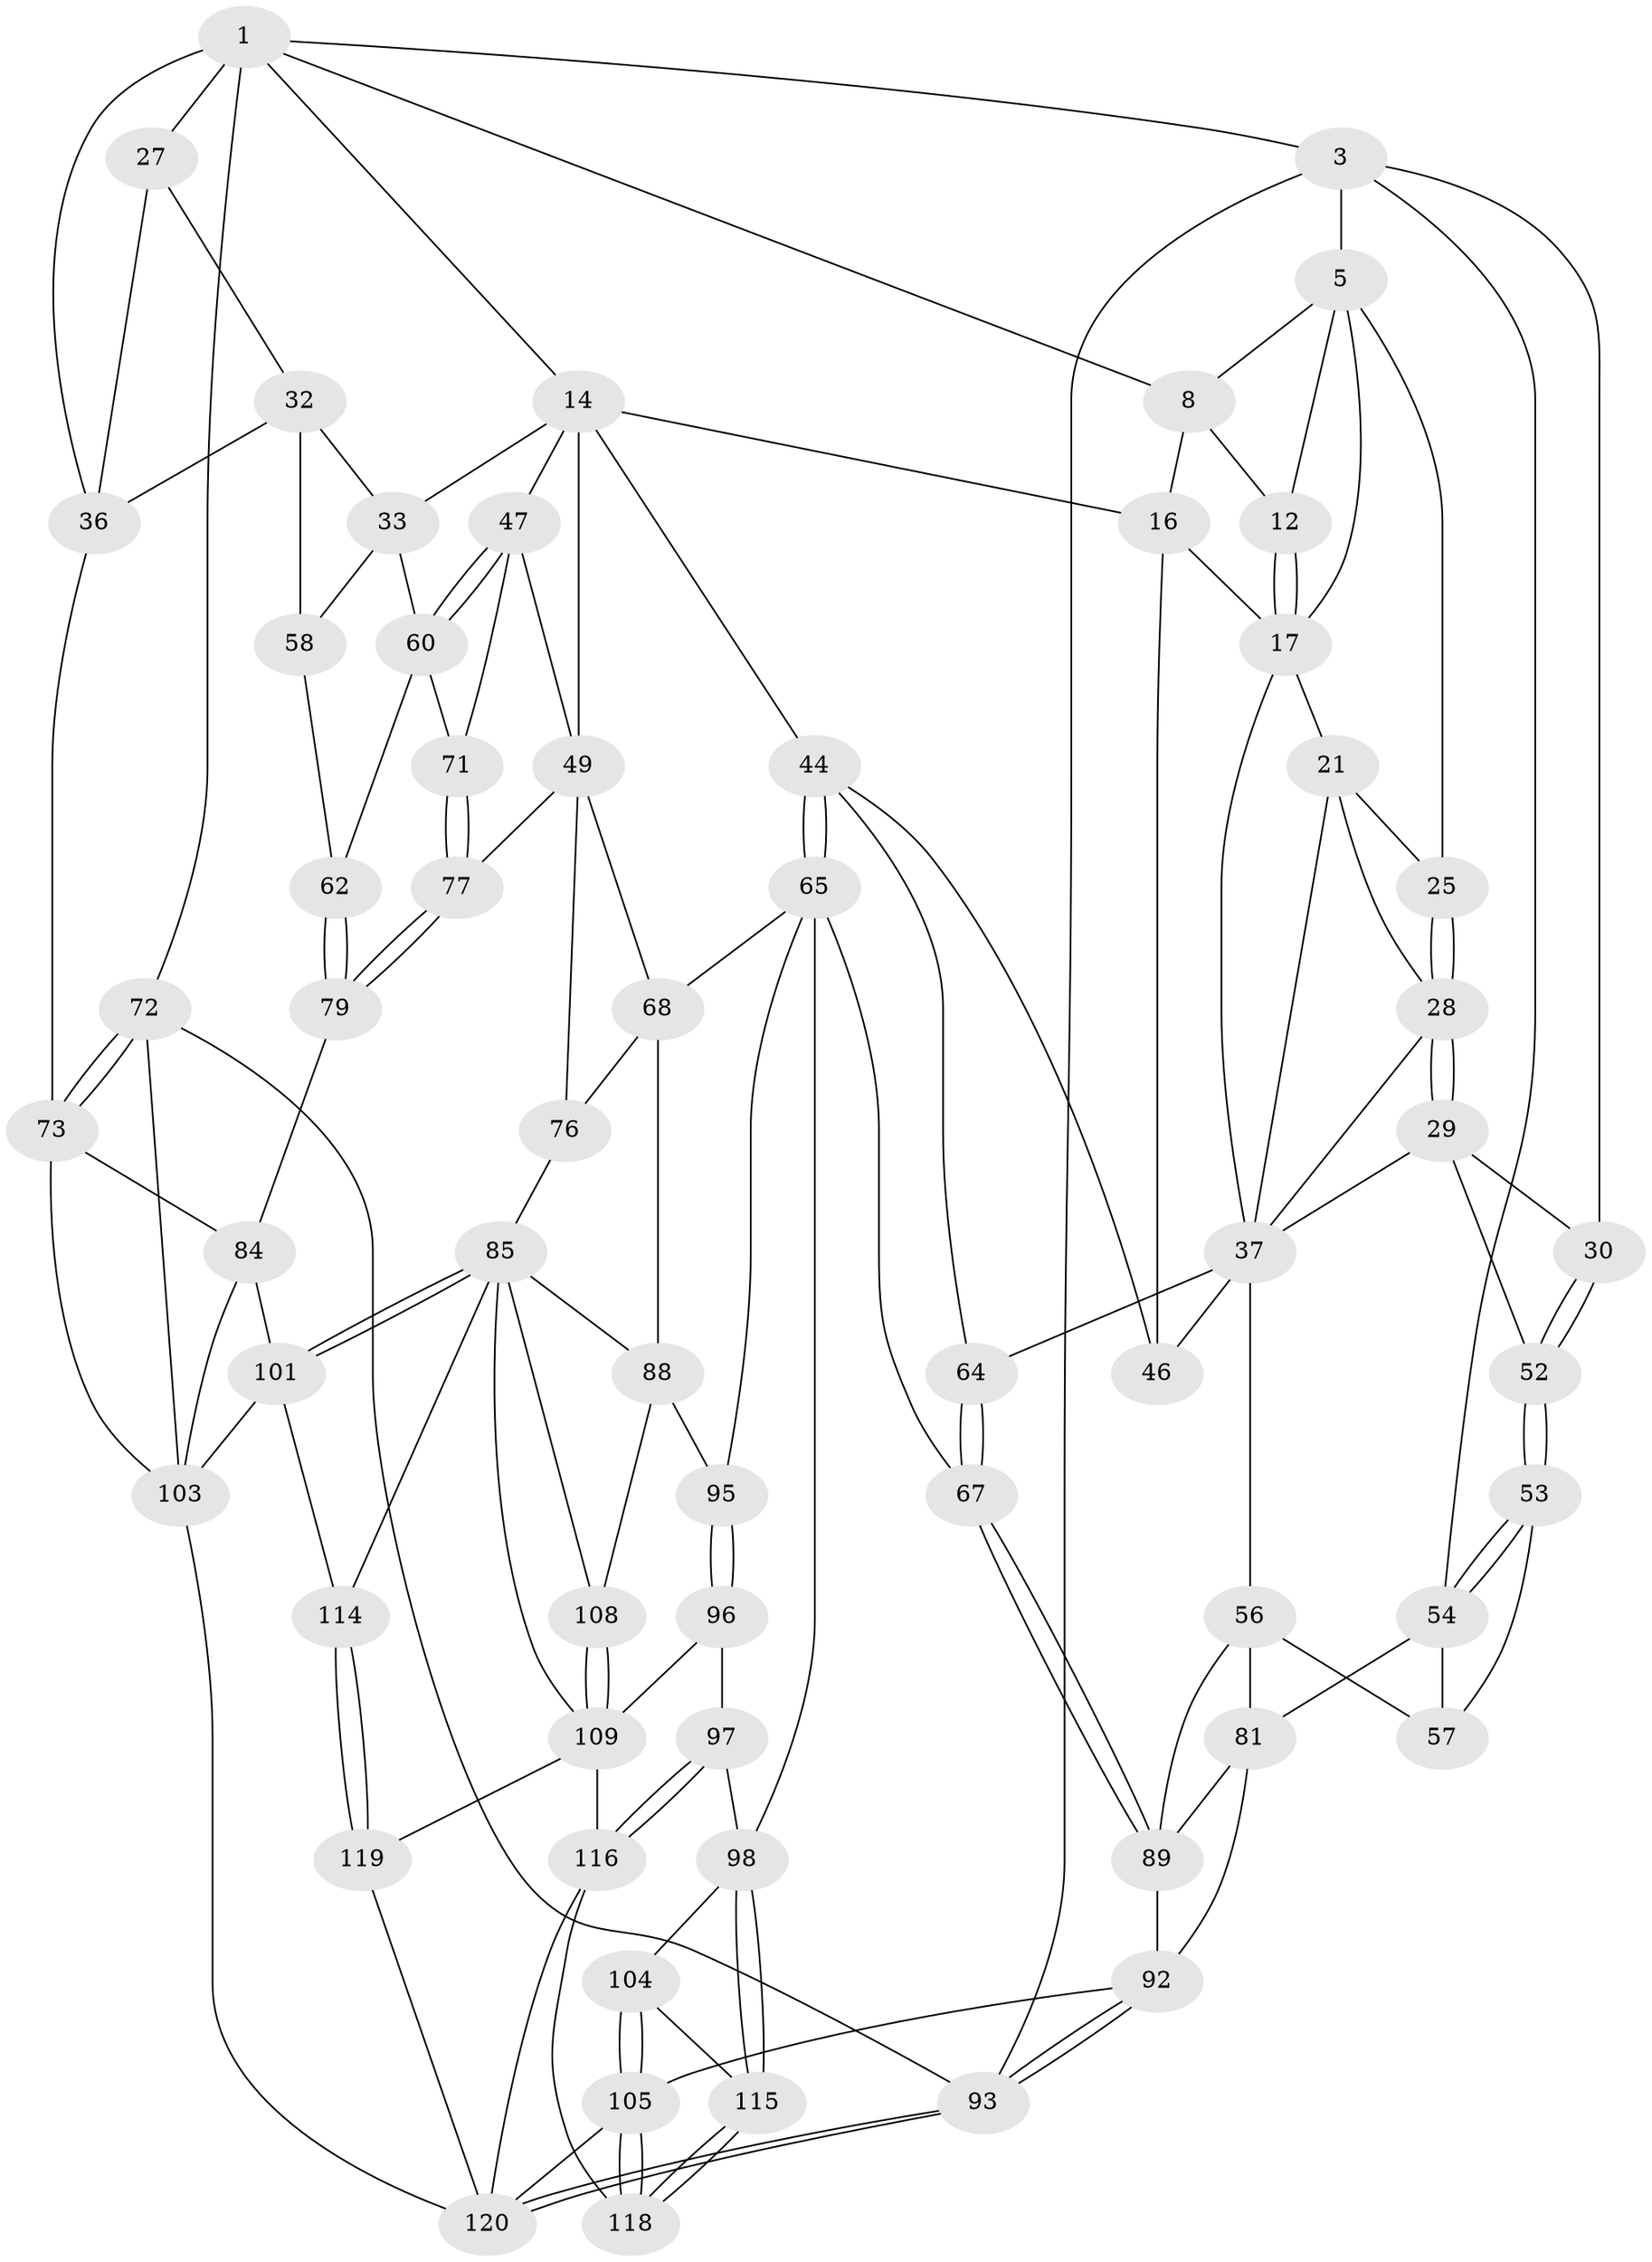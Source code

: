 // original degree distribution, {3: 0.023809523809523808, 6: 0.23809523809523808, 5: 0.5, 4: 0.23809523809523808}
// Generated by graph-tools (version 1.1) at 2025/16/03/09/25 04:16:50]
// undirected, 63 vertices, 147 edges
graph export_dot {
graph [start="1"]
  node [color=gray90,style=filled];
  1 [pos="+1+0",super="+9+2"];
  3 [pos="+0+0",super="+4"];
  5 [pos="+0.008506773249255294+0",super="+6"];
  8 [pos="+0.6770667382080919+0",super="+10"];
  12 [pos="+0.44695342015761663+0.06512965447742101"];
  14 [pos="+0.7365506806774336+0.19433989902456186",super="+15+34"];
  16 [pos="+0.5514759350104295+0.19573446414188583",super="+19"];
  17 [pos="+0.4188289086739288+0.18237325177207067",super="+20+18"];
  21 [pos="+0.288875358884786+0.19185235324832153",super="+23"];
  25 [pos="+0.1523007970825891+0.202256812651479"];
  27 [pos="+0.8178343407341117+0.1453861384089178",super="+31"];
  28 [pos="+0.1380370617039346+0.29820851370575235",super="+35"];
  29 [pos="+0.09117193526798976+0.3219493781748028",super="+51"];
  30 [pos="+0+0"];
  32 [pos="+0.9089577366621768+0.2719918928624602",super="+42"];
  33 [pos="+0.8372930810277114+0.34153654547239254",super="+59"];
  36 [pos="+1+0",super="+41"];
  37 [pos="+0.30757366374001105+0.3605951386724203",super="+38"];
  44 [pos="+0.5743196857769893+0.3900525617165131",super="+45"];
  46 [pos="+0.5339628516118893+0.3612679441731113"];
  47 [pos="+0.7356580398022222+0.43773033412702717",super="+48"];
  49 [pos="+0.7071427256320377+0.44990068677026424",super="+50+75"];
  52 [pos="+0.06332475638092391+0.35765457494048963"];
  53 [pos="+0.043626881784095524+0.3792936948432939"];
  54 [pos="+0+0.434194654598401",super="+61"];
  56 [pos="+0.2236353596433549+0.49682765976432114",super="+80"];
  57 [pos="+0.10909690816527196+0.43547339588396267"];
  58 [pos="+1+0.4634521220736418"];
  60 [pos="+0.8725368966187824+0.43969268379653687",super="+63"];
  62 [pos="+0.8947599490998321+0.5410854924085132"];
  64 [pos="+0.298797504792521+0.5512327882793805"];
  65 [pos="+0.47752867557043954+0.6070089675471275",super="+66+70"];
  67 [pos="+0.3013127638585472+0.5595309695578617"];
  68 [pos="+0.5825476554743138+0.6026207925094703",super="+69"];
  71 [pos="+0.7407361863449623+0.4693459262765758"];
  72 [pos="+1+1"];
  73 [pos="+1+0.753953076708469",super="+74"];
  76 [pos="+0.6194512574943347+0.5960193698581321",super="+82"];
  77 [pos="+0.7889445007142581+0.6304059599863677"];
  79 [pos="+0.8381756210416064+0.6269621531500953"];
  81 [pos="+0+0.6056873384262234",super="+91"];
  84 [pos="+0.8574770632397204+0.6450420802833048",super="+100"];
  85 [pos="+0.717379387612325+0.7377783383309829",super="+86"];
  88 [pos="+0.590315126452271+0.6613742403652569",super="+94"];
  89 [pos="+0.1275679507029382+0.74337070054313",super="+90"];
  92 [pos="+0+1",super="+107"];
  93 [pos="+0+1"];
  95 [pos="+0.5120065909675525+0.7622695606012687"];
  96 [pos="+0.4595901426456724+0.8103068247456188"];
  97 [pos="+0.43731379532812936+0.8058810824827687"];
  98 [pos="+0.3821147844714236+0.7815967486512078",super="+99"];
  101 [pos="+0.8043416199855188+0.810740486681089",super="+113"];
  103 [pos="+0.8617084001762674+0.8334186803950236",super="+122"];
  104 [pos="+0.18027726385331594+0.8262480647442688"];
  105 [pos="+0.1753709497977095+0.8268601214417316",super="+106"];
  108 [pos="+0.5472426530535164+0.765646513366339"];
  109 [pos="+0.5826131772651315+0.8455849321974319",super="+110"];
  114 [pos="+0.6518672426483453+0.8947866021371398"];
  115 [pos="+0.3298606387357579+0.8319025074260126"];
  116 [pos="+0.3780564326016767+0.9366955341437408",super="+117"];
  118 [pos="+0.33285899845106315+0.9927502263730686"];
  119 [pos="+0.5182080621481326+1"];
  120 [pos="+0.19665524215685734+1",super="+121"];
  1 -- 8;
  1 -- 27 [weight=2];
  1 -- 14;
  1 -- 3;
  1 -- 36;
  1 -- 72;
  3 -- 54;
  3 -- 93;
  3 -- 5;
  3 -- 30;
  5 -- 25;
  5 -- 8;
  5 -- 12;
  5 -- 17;
  8 -- 12;
  8 -- 16;
  12 -- 17;
  12 -- 17;
  14 -- 16;
  14 -- 49;
  14 -- 44;
  14 -- 33;
  14 -- 47;
  16 -- 17;
  16 -- 46;
  17 -- 37;
  17 -- 21;
  21 -- 25;
  21 -- 37;
  21 -- 28;
  25 -- 28;
  25 -- 28;
  27 -- 32;
  27 -- 36;
  28 -- 29;
  28 -- 29;
  28 -- 37;
  29 -- 30;
  29 -- 52;
  29 -- 37;
  30 -- 52;
  30 -- 52;
  32 -- 33;
  32 -- 58;
  32 -- 36;
  33 -- 58;
  33 -- 60;
  36 -- 73;
  37 -- 64;
  37 -- 56;
  37 -- 46;
  44 -- 65;
  44 -- 65;
  44 -- 64;
  44 -- 46;
  47 -- 60;
  47 -- 60;
  47 -- 49;
  47 -- 71;
  49 -- 68;
  49 -- 76 [weight=2];
  49 -- 77;
  52 -- 53;
  52 -- 53;
  53 -- 54;
  53 -- 54;
  53 -- 57;
  54 -- 81;
  54 -- 57;
  56 -- 57;
  56 -- 81;
  56 -- 89;
  58 -- 62;
  60 -- 62;
  60 -- 71;
  62 -- 79;
  62 -- 79;
  64 -- 67;
  64 -- 67;
  65 -- 98;
  65 -- 67;
  65 -- 68;
  65 -- 95;
  67 -- 89;
  67 -- 89;
  68 -- 76;
  68 -- 88;
  71 -- 77;
  71 -- 77;
  72 -- 73;
  72 -- 73;
  72 -- 93;
  72 -- 103;
  73 -- 103;
  73 -- 84;
  76 -- 85;
  77 -- 79;
  77 -- 79;
  79 -- 84;
  81 -- 92;
  81 -- 89;
  84 -- 101;
  84 -- 103;
  85 -- 101;
  85 -- 101;
  85 -- 114;
  85 -- 88;
  85 -- 108;
  85 -- 109;
  88 -- 108;
  88 -- 95;
  89 -- 92;
  92 -- 93;
  92 -- 93;
  92 -- 105;
  93 -- 120;
  93 -- 120;
  95 -- 96;
  95 -- 96;
  96 -- 97;
  96 -- 109;
  97 -- 98;
  97 -- 116;
  97 -- 116;
  98 -- 115;
  98 -- 115;
  98 -- 104;
  101 -- 114;
  101 -- 103;
  103 -- 120;
  104 -- 105;
  104 -- 105;
  104 -- 115;
  105 -- 118;
  105 -- 118;
  105 -- 120;
  108 -- 109;
  108 -- 109;
  109 -- 116;
  109 -- 119;
  114 -- 119;
  114 -- 119;
  115 -- 118;
  115 -- 118;
  116 -- 118;
  116 -- 120;
  119 -- 120;
}
